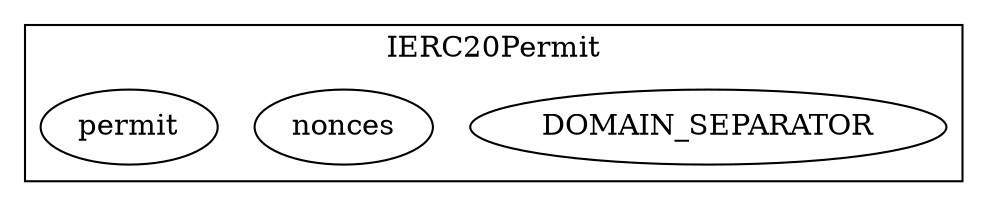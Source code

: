 strict digraph {
subgraph cluster_261_IERC20Permit {
label = "IERC20Permit"
"261_DOMAIN_SEPARATOR" [label="DOMAIN_SEPARATOR"]
"261_nonces" [label="nonces"]
"261_permit" [label="permit"]
}subgraph cluster_solidity {
label = "[Solidity]"
}
}